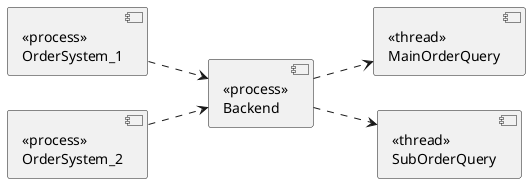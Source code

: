 @startuml

left to right direction

component [<<process>>\nOrderSystem_1] as U
component [<<process>>\nOrderSystem_2] as U1
component [<<process>>\nBackend] as P

component [<<thread>>\nMainOrderQuery] as t
component [<<thread>>\nSubOrderQuery] as t1

U ..> P
U1 ..> P
P ..> t
P ..> t1


@enduml